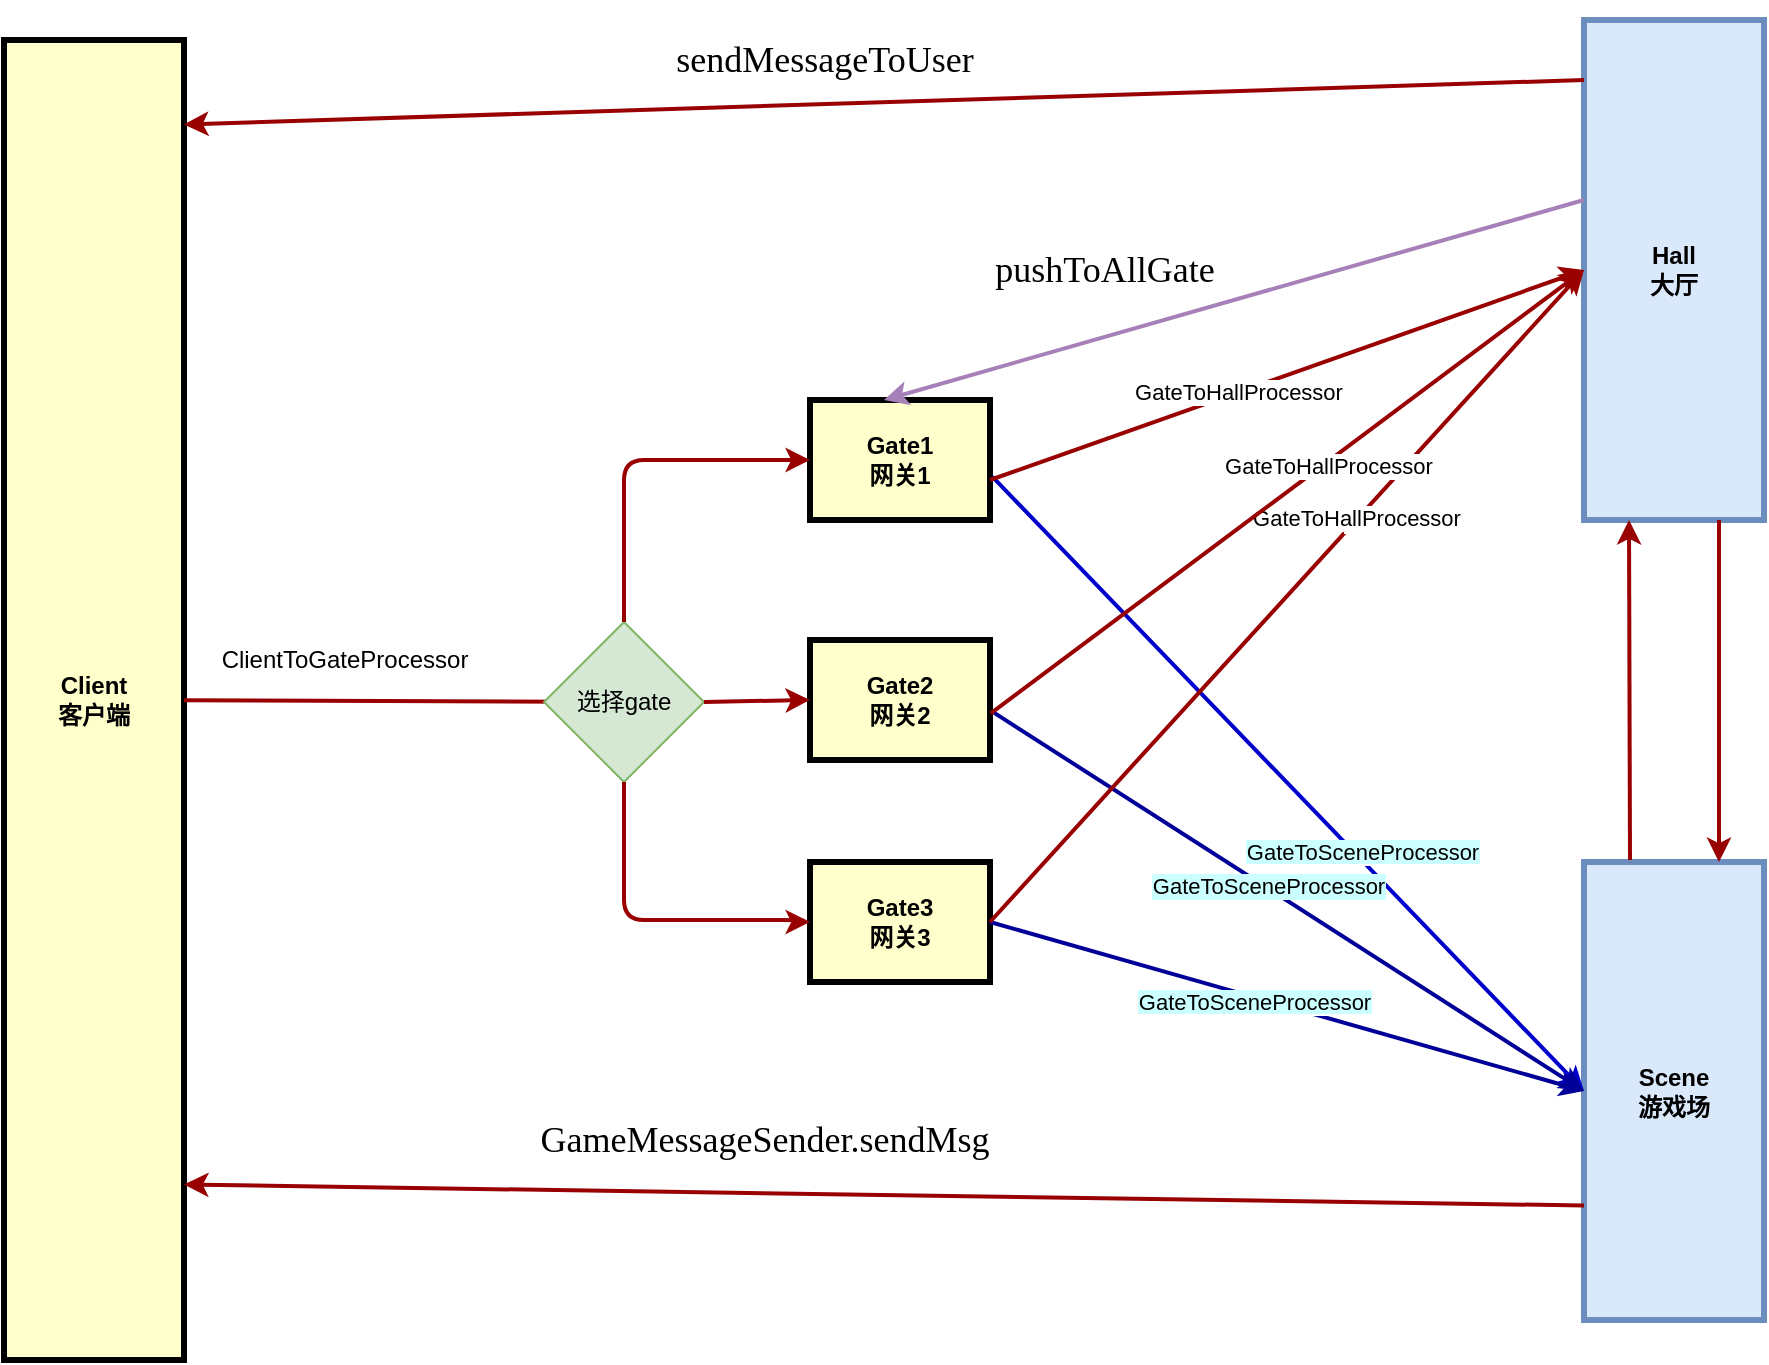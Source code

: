 <mxfile version="15.8.9" type="github">
  <diagram name="Page-1" id="c7558073-3199-34d8-9f00-42111426c3f3">
    <mxGraphModel dx="2248" dy="1931" grid="1" gridSize="10" guides="1" tooltips="1" connect="1" arrows="1" fold="1" page="1" pageScale="1" pageWidth="826" pageHeight="1169" background="none" math="0" shadow="0">
      <root>
        <mxCell id="0" />
        <mxCell id="1" parent="0" />
        <mxCell id="4" value="Client&#xa;客户端" style="whiteSpace=wrap;align=center;verticalAlign=middle;fontStyle=1;strokeWidth=3;fillColor=#FFFFCC" parent="1" vertex="1">
          <mxGeometry x="-80" y="-50" width="90" height="660" as="geometry" />
        </mxCell>
        <mxCell id="37" value="" style="edgeStyle=none;noEdgeStyle=1;strokeColor=#990000;strokeWidth=2" parent="1" source="4" edge="1">
          <mxGeometry width="100" height="100" relative="1" as="geometry">
            <mxPoint x="280" y="190" as="sourcePoint" />
            <mxPoint x="236" y="281.0" as="targetPoint" />
          </mxGeometry>
        </mxCell>
        <mxCell id="NmhMlwWTc5Ed8HVVp_U0-97" value="ClientToGateProcessor" style="text;html=1;align=center;verticalAlign=middle;resizable=0;points=[];autosize=1;strokeColor=none;" parent="1" vertex="1">
          <mxGeometry x="20" y="250" width="140" height="20" as="geometry" />
        </mxCell>
        <mxCell id="NmhMlwWTc5Ed8HVVp_U0-98" value="Gate1&#xa;网关1" style="whiteSpace=wrap;align=center;verticalAlign=middle;fontStyle=1;strokeWidth=3;fillColor=#FFFFCC" parent="1" vertex="1">
          <mxGeometry x="323" y="130" width="90" height="60" as="geometry" />
        </mxCell>
        <mxCell id="NmhMlwWTc5Ed8HVVp_U0-99" value="选择gate" style="rhombus;whiteSpace=wrap;html=1;fillColor=#d5e8d4;strokeColor=#82b366;" parent="1" vertex="1">
          <mxGeometry x="190" y="241" width="80" height="80" as="geometry" />
        </mxCell>
        <mxCell id="NmhMlwWTc5Ed8HVVp_U0-100" value="" style="edgeStyle=orthogonalEdgeStyle;strokeColor=#990000;strokeWidth=2;entryX=0;entryY=0.5;entryDx=0;entryDy=0;exitX=0.5;exitY=0;exitDx=0;exitDy=0;" parent="1" source="NmhMlwWTc5Ed8HVVp_U0-99" target="NmhMlwWTc5Ed8HVVp_U0-98" edge="1">
          <mxGeometry width="100" height="100" relative="1" as="geometry">
            <mxPoint x="140" y="291.0" as="sourcePoint" />
            <mxPoint x="246" y="291.0" as="targetPoint" />
          </mxGeometry>
        </mxCell>
        <mxCell id="NmhMlwWTc5Ed8HVVp_U0-102" value="Gate2&#xa;网关2" style="whiteSpace=wrap;align=center;verticalAlign=middle;fontStyle=1;strokeWidth=3;fillColor=#FFFFCC" parent="1" vertex="1">
          <mxGeometry x="323" y="250" width="90" height="60" as="geometry" />
        </mxCell>
        <mxCell id="NmhMlwWTc5Ed8HVVp_U0-103" value="Gate3&#xa;网关3" style="whiteSpace=wrap;align=center;verticalAlign=middle;fontStyle=1;strokeWidth=3;fillColor=#FFFFCC" parent="1" vertex="1">
          <mxGeometry x="323" y="361" width="90" height="60" as="geometry" />
        </mxCell>
        <mxCell id="NmhMlwWTc5Ed8HVVp_U0-104" value="" style="edgeStyle=none;noEdgeStyle=1;strokeColor=#990000;strokeWidth=2;exitX=1;exitY=0.5;exitDx=0;exitDy=0;entryX=0;entryY=0.5;entryDx=0;entryDy=0;" parent="1" source="NmhMlwWTc5Ed8HVVp_U0-99" target="NmhMlwWTc5Ed8HVVp_U0-102" edge="1">
          <mxGeometry width="100" height="100" relative="1" as="geometry">
            <mxPoint x="530" y="270.0" as="sourcePoint" />
            <mxPoint x="636" y="270.0" as="targetPoint" />
          </mxGeometry>
        </mxCell>
        <mxCell id="NmhMlwWTc5Ed8HVVp_U0-105" value="" style="edgeStyle=orthogonalEdgeStyle;strokeColor=#990000;strokeWidth=2;exitX=0.5;exitY=1;exitDx=0;exitDy=0;" parent="1" source="NmhMlwWTc5Ed8HVVp_U0-99" target="NmhMlwWTc5Ed8HVVp_U0-103" edge="1">
          <mxGeometry width="100" height="100" relative="1" as="geometry">
            <mxPoint x="270" y="330" as="sourcePoint" />
            <mxPoint x="320" y="400" as="targetPoint" />
            <Array as="points">
              <mxPoint x="230" y="390" />
              <mxPoint x="320" y="390" />
              <mxPoint x="320" y="391" />
            </Array>
          </mxGeometry>
        </mxCell>
        <mxCell id="NmhMlwWTc5Ed8HVVp_U0-106" value="Hall&#xa;大厅" style="whiteSpace=wrap;align=center;verticalAlign=middle;fontStyle=1;strokeWidth=3;fillColor=#dae8fc;strokeColor=#6c8ebf;" parent="1" vertex="1">
          <mxGeometry x="710" y="-60" width="90" height="250" as="geometry" />
        </mxCell>
        <mxCell id="NmhMlwWTc5Ed8HVVp_U0-107" value="Scene&#xa;游戏场" style="whiteSpace=wrap;align=center;verticalAlign=middle;fontStyle=1;strokeWidth=3;fillColor=#dae8fc;strokeColor=#6c8ebf;" parent="1" vertex="1">
          <mxGeometry x="710" y="361" width="90" height="229" as="geometry" />
        </mxCell>
        <mxCell id="NmhMlwWTc5Ed8HVVp_U0-108" value="" style="edgeStyle=none;noEdgeStyle=1;strokeWidth=2;exitX=1.013;exitY=0.639;exitDx=0;exitDy=0;exitPerimeter=0;entryX=0;entryY=0.5;entryDx=0;entryDy=0;strokeColor=#0000CC;" parent="1" source="NmhMlwWTc5Ed8HVVp_U0-98" target="NmhMlwWTc5Ed8HVVp_U0-107" edge="1">
          <mxGeometry width="100" height="100" relative="1" as="geometry">
            <mxPoint x="482" y="270.0" as="sourcePoint" />
            <mxPoint x="450" y="290" as="targetPoint" />
          </mxGeometry>
        </mxCell>
        <mxCell id="NmhMlwWTc5Ed8HVVp_U0-128" value="&lt;span style=&quot;background-color: rgb(204 , 255 , 255)&quot;&gt;GateToSceneProcessor&lt;/span&gt;" style="edgeLabel;html=1;align=center;verticalAlign=middle;resizable=0;points=[];" parent="NmhMlwWTc5Ed8HVVp_U0-108" vertex="1" connectable="0">
          <mxGeometry x="0.231" y="4" relative="1" as="geometry">
            <mxPoint y="1" as="offset" />
          </mxGeometry>
        </mxCell>
        <mxCell id="NmhMlwWTc5Ed8HVVp_U0-109" value="" style="edgeStyle=none;noEdgeStyle=1;strokeWidth=2;exitX=1.013;exitY=0.597;exitDx=0;exitDy=0;exitPerimeter=0;entryX=0;entryY=0.5;entryDx=0;entryDy=0;strokeColor=#000099;" parent="1" source="NmhMlwWTc5Ed8HVVp_U0-102" target="NmhMlwWTc5Ed8HVVp_U0-107" edge="1">
          <mxGeometry width="100" height="100" relative="1" as="geometry">
            <mxPoint x="424.17" y="178.34" as="sourcePoint" />
            <mxPoint x="490" y="350" as="targetPoint" />
          </mxGeometry>
        </mxCell>
        <mxCell id="NmhMlwWTc5Ed8HVVp_U0-127" value="GateToSceneProcessor" style="edgeLabel;html=1;align=center;verticalAlign=middle;resizable=0;points=[];labelBackgroundColor=#CCFFFF;" parent="NmhMlwWTc5Ed8HVVp_U0-109" vertex="1" connectable="0">
          <mxGeometry x="-0.073" y="1" relative="1" as="geometry">
            <mxPoint as="offset" />
          </mxGeometry>
        </mxCell>
        <mxCell id="NmhMlwWTc5Ed8HVVp_U0-113" value="" style="edgeStyle=none;noEdgeStyle=1;strokeWidth=2;exitX=1;exitY=0.5;exitDx=0;exitDy=0;entryX=0;entryY=0.5;entryDx=0;entryDy=0;strokeColor=#000099;" parent="1" source="NmhMlwWTc5Ed8HVVp_U0-103" target="NmhMlwWTc5Ed8HVVp_U0-107" edge="1">
          <mxGeometry width="100" height="100" relative="1" as="geometry">
            <mxPoint x="424.17" y="295.82" as="sourcePoint" />
            <mxPoint x="600" y="381.0" as="targetPoint" />
          </mxGeometry>
        </mxCell>
        <mxCell id="NmhMlwWTc5Ed8HVVp_U0-123" value="&lt;span style=&quot;background-color: rgb(204 , 255 , 255)&quot;&gt;GateToSceneProcessor&lt;/span&gt;" style="edgeLabel;html=1;align=center;verticalAlign=middle;resizable=0;points=[];" parent="NmhMlwWTc5Ed8HVVp_U0-113" vertex="1" connectable="0">
          <mxGeometry x="-0.108" y="-2" relative="1" as="geometry">
            <mxPoint as="offset" />
          </mxGeometry>
        </mxCell>
        <mxCell id="NmhMlwWTc5Ed8HVVp_U0-117" value="" style="edgeStyle=none;noEdgeStyle=1;strokeColor=#990000;strokeWidth=2;exitX=1;exitY=0.5;exitDx=0;exitDy=0;entryX=0;entryY=0.5;entryDx=0;entryDy=0;" parent="1" source="NmhMlwWTc5Ed8HVVp_U0-103" target="NmhMlwWTc5Ed8HVVp_U0-106" edge="1">
          <mxGeometry width="100" height="100" relative="1" as="geometry">
            <mxPoint x="423" y="401" as="sourcePoint" />
            <mxPoint x="590" y="401" as="targetPoint" />
          </mxGeometry>
        </mxCell>
        <mxCell id="NmhMlwWTc5Ed8HVVp_U0-124" value="Text" style="edgeLabel;html=1;align=center;verticalAlign=middle;resizable=0;points=[];" parent="NmhMlwWTc5Ed8HVVp_U0-117" vertex="1" connectable="0">
          <mxGeometry x="0.244" y="-2" relative="1" as="geometry">
            <mxPoint as="offset" />
          </mxGeometry>
        </mxCell>
        <mxCell id="NmhMlwWTc5Ed8HVVp_U0-125" value="GateToHallProcessor" style="edgeLabel;html=1;align=center;verticalAlign=middle;resizable=0;points=[];" parent="NmhMlwWTc5Ed8HVVp_U0-117" vertex="1" connectable="0">
          <mxGeometry x="0.235" y="1" relative="1" as="geometry">
            <mxPoint as="offset" />
          </mxGeometry>
        </mxCell>
        <mxCell id="NmhMlwWTc5Ed8HVVp_U0-118" value="" style="edgeStyle=none;noEdgeStyle=1;strokeColor=#990000;strokeWidth=2;exitX=1.004;exitY=0.611;exitDx=0;exitDy=0;entryX=0;entryY=0.5;entryDx=0;entryDy=0;exitPerimeter=0;" parent="1" source="NmhMlwWTc5Ed8HVVp_U0-102" target="NmhMlwWTc5Ed8HVVp_U0-106" edge="1">
          <mxGeometry width="100" height="100" relative="1" as="geometry">
            <mxPoint x="423" y="401" as="sourcePoint" />
            <mxPoint x="580" y="180" as="targetPoint" />
          </mxGeometry>
        </mxCell>
        <mxCell id="NmhMlwWTc5Ed8HVVp_U0-126" value="GateToHallProcessor" style="edgeLabel;html=1;align=center;verticalAlign=middle;resizable=0;points=[];" parent="NmhMlwWTc5Ed8HVVp_U0-118" vertex="1" connectable="0">
          <mxGeometry x="0.128" y="-1" relative="1" as="geometry">
            <mxPoint as="offset" />
          </mxGeometry>
        </mxCell>
        <mxCell id="NmhMlwWTc5Ed8HVVp_U0-119" value="" style="edgeStyle=none;noEdgeStyle=1;strokeColor=#990000;strokeWidth=2;entryX=0;entryY=0.5;entryDx=0;entryDy=0;" parent="1" target="NmhMlwWTc5Ed8HVVp_U0-106" edge="1">
          <mxGeometry width="100" height="100" relative="1" as="geometry">
            <mxPoint x="413" y="170" as="sourcePoint" />
            <mxPoint x="580" y="180" as="targetPoint" />
          </mxGeometry>
        </mxCell>
        <mxCell id="NmhMlwWTc5Ed8HVVp_U0-122" value="GateToHallProcessor" style="edgeLabel;html=1;align=center;verticalAlign=middle;resizable=0;points=[];" parent="NmhMlwWTc5Ed8HVVp_U0-119" vertex="1" connectable="0">
          <mxGeometry x="-0.266" y="2" relative="1" as="geometry">
            <mxPoint x="16" y="-4" as="offset" />
          </mxGeometry>
        </mxCell>
        <mxCell id="NmhMlwWTc5Ed8HVVp_U0-120" value="" style="edgeStyle=none;noEdgeStyle=1;strokeColor=#990000;strokeWidth=2;exitX=0.75;exitY=1;exitDx=0;exitDy=0;entryX=0.75;entryY=0;entryDx=0;entryDy=0;" parent="1" source="NmhMlwWTc5Ed8HVVp_U0-106" target="NmhMlwWTc5Ed8HVVp_U0-107" edge="1">
          <mxGeometry width="100" height="100" relative="1" as="geometry">
            <mxPoint x="710.0" y="251.0" as="sourcePoint" />
            <mxPoint x="916.64" y="314.34" as="targetPoint" />
          </mxGeometry>
        </mxCell>
        <mxCell id="NmhMlwWTc5Ed8HVVp_U0-121" value="" style="edgeStyle=none;noEdgeStyle=1;strokeColor=#990000;strokeWidth=2;entryX=0.25;entryY=1;entryDx=0;entryDy=0;" parent="1" target="NmhMlwWTc5Ed8HVVp_U0-106" edge="1">
          <mxGeometry width="100" height="100" relative="1" as="geometry">
            <mxPoint x="733" y="360" as="sourcePoint" />
            <mxPoint x="787.5" y="371.0" as="targetPoint" />
          </mxGeometry>
        </mxCell>
        <mxCell id="3ocNkwjFxYRQ3FP-kNJY-37" value="" style="edgeStyle=none;noEdgeStyle=1;strokeColor=#990000;strokeWidth=2;exitX=0;exitY=0.12;exitDx=0;exitDy=0;entryX=1;entryY=0.064;entryDx=0;entryDy=0;entryPerimeter=0;exitPerimeter=0;fillColor=#000099;" edge="1" parent="1" source="NmhMlwWTc5Ed8HVVp_U0-106" target="4">
          <mxGeometry width="100" height="100" relative="1" as="geometry">
            <mxPoint x="10" y="29.996" as="sourcePoint" />
            <mxPoint x="180" y="-50" as="targetPoint" />
          </mxGeometry>
        </mxCell>
        <mxCell id="3ocNkwjFxYRQ3FP-kNJY-39" value="" style="edgeStyle=none;noEdgeStyle=1;strokeColor=#A680B8;strokeWidth=2;exitX=0;exitY=0.36;exitDx=0;exitDy=0;exitPerimeter=0;fillColor=#FFD966;" edge="1" parent="1" source="NmhMlwWTc5Ed8HVVp_U0-106">
          <mxGeometry width="100" height="100" relative="1" as="geometry">
            <mxPoint x="1050" y="107.76" as="sourcePoint" />
            <mxPoint x="360" y="130" as="targetPoint" />
          </mxGeometry>
        </mxCell>
        <mxCell id="3ocNkwjFxYRQ3FP-kNJY-41" value="&lt;pre style=&quot;font-size: 13.5pt ; background-color: rgb(255 , 255 , 255) ; font-family: &amp;#34;consolas&amp;#34;&quot;&gt;pushToAllGate&lt;/pre&gt;" style="text;html=1;align=center;verticalAlign=middle;resizable=0;points=[];autosize=1;strokeColor=none;fillColor=none;" vertex="1" parent="1">
          <mxGeometry x="400" y="35" width="140" height="60" as="geometry" />
        </mxCell>
        <mxCell id="3ocNkwjFxYRQ3FP-kNJY-42" value="&lt;pre style=&quot;font-family: &amp;#34;consolas&amp;#34; ; font-size: 13.5pt&quot;&gt;sendMessageToUser&lt;/pre&gt;" style="text;html=1;align=center;verticalAlign=middle;resizable=0;points=[];autosize=1;strokeColor=none;fillColor=none;" vertex="1" parent="1">
          <mxGeometry x="240" y="-70" width="180" height="60" as="geometry" />
        </mxCell>
        <mxCell id="3ocNkwjFxYRQ3FP-kNJY-44" value="" style="edgeStyle=none;noEdgeStyle=1;strokeColor=#990000;strokeWidth=2;exitX=0;exitY=0.75;exitDx=0;exitDy=0;entryX=1;entryY=0.064;entryDx=0;entryDy=0;entryPerimeter=0;fillColor=#000099;" edge="1" parent="1" source="NmhMlwWTc5Ed8HVVp_U0-107">
          <mxGeometry width="100" height="100" relative="1" as="geometry">
            <mxPoint x="710" y="500" as="sourcePoint" />
            <mxPoint x="10" y="522.24" as="targetPoint" />
          </mxGeometry>
        </mxCell>
        <mxCell id="3ocNkwjFxYRQ3FP-kNJY-45" value="&lt;pre style=&quot;font-family: &amp;#34;consolas&amp;#34; ; font-size: 13.5pt&quot;&gt;&lt;pre style=&quot;background-color: rgb(255 , 255 , 255) ; font-family: &amp;#34;consolas&amp;#34; ; font-size: 13.5pt&quot;&gt;GameMessageSender.sendMsg&lt;/pre&gt;&lt;/pre&gt;" style="text;html=1;align=center;verticalAlign=middle;resizable=0;points=[];autosize=1;strokeColor=none;fillColor=none;" vertex="1" parent="1">
          <mxGeometry x="170" y="470" width="260" height="60" as="geometry" />
        </mxCell>
      </root>
    </mxGraphModel>
  </diagram>
</mxfile>
